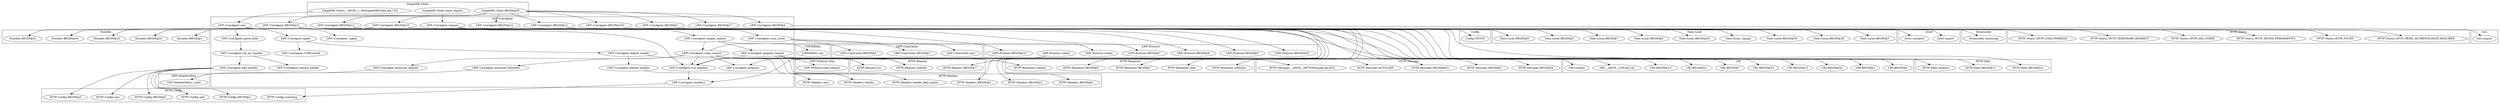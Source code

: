 digraph {
graph [overlap=false]
subgraph cluster_Storable {
	label="Storable";
	"Storable::BEGIN@2";
	"Storable::BEGIN@24";
	"Storable::BEGIN@22";
	"Storable::BEGIN@44";
	"Storable::BEGIN@23";
}
subgraph cluster_Config {
	label="Config";
	"Config::FETCH";
}
subgraph cluster_DynaLoader {
	label="DynaLoader";
	"DynaLoader::bootstrap";
}
subgraph cluster_vars {
	label="vars";
	"vars::import";
}
subgraph cluster_LWP_MemberMixin {
	label="LWP::MemberMixin";
	"LWP::MemberMixin::_elem";
}
subgraph cluster_LWP_UserAgent {
	label="LWP::UserAgent";
	"LWP::UserAgent::set_my_handler";
	"LWP::UserAgent::simple_request";
	"LWP::UserAgent::parse_head";
	"LWP::UserAgent::handlers";
	"LWP::UserAgent::send_request";
	"LWP::UserAgent::BEGIN@12";
	"LWP::UserAgent::agent";
	"LWP::UserAgent::default_headers";
	"LWP::UserAgent::BEGIN@17";
	"LWP::UserAgent::default_header";
	"LWP::UserAgent::CORE:match";
	"LWP::UserAgent::BEGIN@11";
	"LWP::UserAgent::new";
	"LWP::UserAgent::remove_handler";
	"LWP::UserAgent::BEGIN@3";
	"LWP::UserAgent::BEGIN@14";
	"LWP::UserAgent::BEGIN@353";
	"LWP::UserAgent::run_handlers";
	"LWP::UserAgent::_agent";
	"LWP::UserAgent::prepare_request";
	"LWP::UserAgent::BEGIN@10";
	"LWP::UserAgent::progress";
	"LWP::UserAgent::add_handler";
	"LWP::UserAgent::protocols_allowed";
	"LWP::UserAgent::BEGIN@15";
	"LWP::UserAgent::protocols_forbidden";
	"LWP::UserAgent::conn_cache";
	"LWP::UserAgent::request";
	"LWP::UserAgent::BEGIN@4";
}
subgraph cluster_LWP_ConnCache {
	label="LWP::ConnCache";
	"LWP::ConnCache::new";
	"LWP::ConnCache::BEGIN@3";
	"LWP::ConnCache::BEGIN@4";
}
subgraph cluster_HTTP_Response {
	label="HTTP::Response";
	"HTTP::Response::request";
	"HTTP::Response::code";
	"HTTP::Response::BEGIN@8";
	"HTTP::Response::BEGIN@7";
	"HTTP::Response::redirects";
}
subgraph cluster_LWP_Protocol {
	label="LWP::Protocol";
	"LWP::Protocol::collect";
	"LWP::Protocol::BEGIN@10";
	"LWP::Protocol::BEGIN@7";
	"LWP::Protocol::BEGIN@8";
	"LWP::Protocol::BEGIN@9";
	"LWP::Protocol::BEGIN@62";
	"LWP::Protocol::create";
}
subgraph cluster_UNIVERSAL {
	label="UNIVERSAL";
	"UNIVERSAL::can";
}
subgraph cluster_SimpleDB_Client {
	label="SimpleDB::Client";
	"SimpleDB::Client::BEGIN@49";
	"SimpleDB::Client::send_request";
	"SimpleDB::Client::__ANON__[../lib/SimpleDB/Client.pm:133]";
}
subgraph cluster_HTTP_Status {
	label="HTTP::Status";
	"HTTP::Status::HTTP_PROXY_AUTHENTICATION_REQUIRED";
	"HTTP::Status::HTTP_FOUND";
	"HTTP::Status::HTTP_MOVED_PERMANENTLY";
	"HTTP::Status::HTTP_SEE_OTHER";
	"HTTP::Status::HTTP_TEMPORARY_REDIRECT";
	"HTTP::Status::HTTP_UNAUTHORIZED";
}
subgraph cluster_HTTP_Headers {
	label="HTTP::Headers";
	"HTTP::Headers::header";
	"HTTP::Headers::new";
	"HTTP::Headers::BEGIN@3";
	"HTTP::Headers::header_field_names";
	"HTTP::Headers::BEGIN@4";
	"HTTP::Headers::BEGIN@6";
}
subgraph cluster_HTTP_Message {
	label="HTTP::Message";
	"HTTP::Message::BEGIN@621";
	"HTTP::Message::__ANON__[HTTP/Message.pm:622]";
	"HTTP::Message::AUTOLOAD";
	"HTTP::Message::BEGIN@3";
	"HTTP::Message::BEGIN@4";
}
subgraph cluster_strict {
	label="strict";
	"strict::import";
	"strict::unimport";
}
subgraph cluster_HTTP_Request {
	label="HTTP::Request";
	"HTTP::Request::uri";
	"HTTP::Request::BEGIN@7";
	"HTTP::Request::method";
}
subgraph cluster_URI {
	label="URI";
	"URI::BEGIN@127";
	"URI::BEGIN@21";
	"URI::BEGIN@7";
	"URI::BEGIN@22";
	"URI::BEGIN@13";
	"URI::__ANON__[URI.pm:24]";
	"URI::BEGIN@24";
	"URI::scheme";
	"URI::BEGIN@3";
	"URI::BEGIN@4";
}
subgraph cluster_Time_Local {
	label="Time::Local";
	"Time::Local::BEGIN@5";
	"Time::Local::BEGIN@28";
	"Time::Local::BEGIN@30";
	"Time::Local::_daygm";
	"Time::Local::BEGIN@29";
	"Time::Local::BEGIN@6";
	"Time::Local::BEGIN@7";
	"Time::Local::BEGIN@4";
	"Time::Local::BEGIN@9";
}
subgraph cluster_HTTP_Config {
	label="HTTP::Config";
	"HTTP::Config::BEGIN@4";
	"HTTP::Config::new";
	"HTTP::Config::BEGIN@5";
	"HTTP::Config::add";
	"HTTP::Config::matching";
	"HTTP::Config::BEGIN@3";
}
subgraph cluster_LWP_Protocol_http {
	label="LWP::Protocol::http";
	"LWP::Protocol::http::request";
}
subgraph cluster_HTTP_Date {
	label="HTTP::Date";
	"HTTP::Date::time2str";
	"HTTP::Date::BEGIN@11";
	"HTTP::Date::BEGIN@14";
}
"LWP::UserAgent::BEGIN@15" -> "LWP::Protocol::BEGIN@7";
"LWP::UserAgent::BEGIN@10" -> "HTTP::Message::BEGIN@3";
"LWP::UserAgent::protocols_allowed" -> "LWP::MemberMixin::_elem";
"LWP::UserAgent::protocols_forbidden" -> "LWP::MemberMixin::_elem";
"LWP::UserAgent::BEGIN@12" -> "Time::Local::BEGIN@7";
"LWP::UserAgent::BEGIN@11" -> "HTTP::Response::BEGIN@7";
"LWP::UserAgent::conn_cache" -> "LWP::ConnCache::BEGIN@4";
"LWP::UserAgent::BEGIN@10" -> "Storable::BEGIN@24";
"LWP::UserAgent::add_handler" -> "HTTP::Config::BEGIN@5";
"LWP::UserAgent::BEGIN@10" -> "Storable::BEGIN@22";
"SimpleDB::Client::BEGIN@49" -> "LWP::UserAgent::BEGIN@4";
"LWP::UserAgent::BEGIN@10" -> "DynaLoader::bootstrap";
"LWP::UserAgent::BEGIN@10" -> "HTTP::Request::BEGIN@7";
"SimpleDB::Client::BEGIN@49" -> "LWP::UserAgent::BEGIN@12";
"LWP::UserAgent::add_handler" -> "HTTP::Config::add";
"SimpleDB::Client::BEGIN@49" -> "LWP::UserAgent::BEGIN@17";
"LWP::UserAgent::request" -> "HTTP::Status::HTTP_UNAUTHORIZED";
"LWP::UserAgent::BEGIN@10" -> "URI::BEGIN@24";
"LWP::UserAgent::BEGIN@10" -> "HTTP::Headers::BEGIN@4";
"LWP::UserAgent::request" -> "HTTP::Status::HTTP_MOVED_PERMANENTLY";
"LWP::UserAgent::BEGIN@10" -> "HTTP::Message::BEGIN@621";
"LWP::UserAgent::send_request" -> "HTTP::Message::__ANON__[HTTP/Message.pm:622]";
"LWP::UserAgent::prepare_request" -> "HTTP::Message::__ANON__[HTTP/Message.pm:622]";
"LWP::Protocol::collect" -> "LWP::UserAgent::run_handlers";
"LWP::UserAgent::send_request" -> "LWP::UserAgent::run_handlers";
"LWP::UserAgent::request" -> "LWP::UserAgent::run_handlers";
"LWP::UserAgent::prepare_request" -> "LWP::UserAgent::run_handlers";
"LWP::UserAgent::BEGIN@10" -> "HTTP::Headers::BEGIN@6";
"LWP::UserAgent::BEGIN@12" -> "Time::Local::BEGIN@4";
"LWP::UserAgent::send_request" -> "LWP::Protocol::create";
"SimpleDB::Client::BEGIN@49" -> "LWP::UserAgent::BEGIN@10";
"LWP::UserAgent::BEGIN@12" -> "HTTP::Date::BEGIN@11";
"SimpleDB::Client::send_request" -> "LWP::UserAgent::request";
"LWP::UserAgent::add_handler" -> "HTTP::Config::BEGIN@3";
"LWP::UserAgent::new" -> "LWP::UserAgent::conn_cache";
"LWP::UserAgent::request" -> "HTTP::Response::redirects";
"LWP::UserAgent::new" -> "LWP::UserAgent::parse_head";
"LWP::UserAgent::request" -> "LWP::UserAgent::simple_request";
"LWP::UserAgent::BEGIN@10" -> "Storable::BEGIN@2";
"LWP::UserAgent::prepare_request" -> "HTTP::Headers::header_field_names";
"LWP::UserAgent::new" -> "LWP::UserAgent::agent";
"LWP::UserAgent::agent" -> "LWP::UserAgent::CORE:match";
"LWP::UserAgent::BEGIN@10" -> "HTTP::Headers::BEGIN@3";
"LWP::UserAgent::handlers" -> "HTTP::Config::matching";
"LWP::UserAgent::BEGIN@12" -> "HTTP::Date::BEGIN@14";
"LWP::UserAgent::BEGIN@15" -> "LWP::Protocol::BEGIN@10";
"LWP::UserAgent::BEGIN@12" -> "Time::Local::BEGIN@28";
"LWP::UserAgent::request" -> "HTTP::Status::HTTP_PROXY_AUTHENTICATION_REQUIRED";
"LWP::UserAgent::new" -> "LWP::UserAgent::_agent";
"LWP::Protocol::collect" -> "LWP::UserAgent::progress";
"LWP::UserAgent::send_request" -> "LWP::UserAgent::progress";
"LWP::UserAgent::send_request" -> "HTTP::Response::request";
"LWP::UserAgent::prepare_request" -> "HTTP::Message::AUTOLOAD";
"LWP::UserAgent::send_request" -> "LWP::Protocol::http::request";
"LWP::UserAgent::agent" -> "LWP::UserAgent::default_header";
"LWP::UserAgent::send_request" -> "URI::scheme";
"LWP::UserAgent::prepare_request" -> "URI::scheme";
"LWP::UserAgent::send_request" -> "HTTP::Request::uri";
"LWP::UserAgent::prepare_request" -> "HTTP::Request::uri";
"SimpleDB::Client::BEGIN@49" -> "LWP::UserAgent::BEGIN@14";
"LWP::UserAgent::BEGIN@10" -> "URI::BEGIN@21";
"LWP::UserAgent::send_request" -> "HTTP::Request::method";
"LWP::UserAgent::prepare_request" -> "HTTP::Request::method";
"LWP::UserAgent::send_request" -> "LWP::UserAgent::protocols_allowed";
"LWP::UserAgent::prepare_request" -> "URI::__ANON__[URI.pm:24]";
"LWP::UserAgent::send_request" -> "LWP::UserAgent::protocols_forbidden";
"LWP::UserAgent::BEGIN@15" -> "LWP::Protocol::BEGIN@62";
"LWP::UserAgent::conn_cache" -> "LWP::ConnCache::BEGIN@3";
"LWP::UserAgent::parse_head" -> "LWP::UserAgent::set_my_handler";
"LWP::UserAgent::BEGIN@12" -> "Time::Local::_daygm";
"LWP::UserAgent::conn_cache" -> "LWP::ConnCache::new";
"SimpleDB::Client::__ANON__[../lib/SimpleDB/Client.pm:133]" -> "LWP::UserAgent::new";
"LWP::UserAgent::add_handler" -> "HTTP::Config::BEGIN@4";
"SimpleDB::Client::BEGIN@49" -> "LWP::UserAgent::BEGIN@3";
"LWP::UserAgent::default_headers" -> "HTTP::Headers::new";
"LWP::UserAgent::BEGIN@12" -> "Time::Local::BEGIN@30";
"LWP::UserAgent::BEGIN@10" -> "Storable::BEGIN@23";
"LWP::UserAgent::BEGIN@10" -> "HTTP::Message::BEGIN@4";
"LWP::UserAgent::set_my_handler" -> "LWP::UserAgent::add_handler";
"LWP::UserAgent::default_header" -> "HTTP::Headers::header";
"LWP::UserAgent::prepare_request" -> "HTTP::Headers::header";
"LWP::UserAgent::BEGIN@11" -> "HTTP::Response::BEGIN@8";
"LWP::UserAgent::simple_request" -> "UNIVERSAL::can";
"LWP::UserAgent::BEGIN@12" -> "Time::Local::BEGIN@6";
"LWP::UserAgent::BEGIN@10" -> "URI::BEGIN@3";
"LWP::UserAgent::BEGIN@353" -> "strict::unimport";
"LWP::UserAgent::BEGIN@10" -> "URI::BEGIN@7";
"LWP::UserAgent::BEGIN@15" -> "LWP::Protocol::BEGIN@8";
"LWP::UserAgent::BEGIN@10" -> "URI::BEGIN@13";
"LWP::UserAgent::add_handler" -> "HTTP::Config::new";
"LWP::UserAgent::send_request" -> "HTTP::Date::time2str";
"LWP::UserAgent::request" -> "HTTP::Response::code";
"LWP::UserAgent::BEGIN@15" -> "LWP::Protocol::BEGIN@9";
"LWP::UserAgent::BEGIN@10" -> "URI::BEGIN@127";
"LWP::UserAgent::BEGIN@12" -> "Time::Local::BEGIN@5";
"SimpleDB::Client::BEGIN@49" -> "LWP::UserAgent::BEGIN@11";
"LWP::UserAgent::BEGIN@10" -> "Storable::BEGIN@44";
"LWP::UserAgent::set_my_handler" -> "LWP::UserAgent::remove_handler";
"LWP::UserAgent::BEGIN@10" -> "URI::BEGIN@4";
"SimpleDB::Client::BEGIN@49" -> "LWP::UserAgent::BEGIN@353";
"LWP::UserAgent::request" -> "HTTP::Status::HTTP_FOUND";
"LWP::UserAgent::BEGIN@4" -> "vars::import";
"LWP::UserAgent::request" -> "HTTP::Status::HTTP_TEMPORARY_REDIRECT";
"LWP::UserAgent::BEGIN@10" -> "URI::BEGIN@22";
"SimpleDB::Client::BEGIN@49" -> "LWP::UserAgent::BEGIN@15";
"LWP::UserAgent::BEGIN@12" -> "Time::Local::BEGIN@9";
"LWP::UserAgent::request" -> "HTTP::Status::HTTP_SEE_OTHER";
"LWP::Protocol::collect" -> "LWP::UserAgent::handlers";
"LWP::UserAgent::run_handlers" -> "LWP::UserAgent::handlers";
"LWP::UserAgent::simple_request" -> "LWP::UserAgent::send_request";
"LWP::UserAgent::default_header" -> "LWP::UserAgent::default_headers";
"LWP::UserAgent::BEGIN@12" -> "Time::Local::BEGIN@29";
"LWP::UserAgent::BEGIN@12" -> "Config::FETCH";
"LWP::UserAgent::simple_request" -> "LWP::UserAgent::prepare_request";
"LWP::UserAgent::BEGIN@3" -> "strict::import";
}
